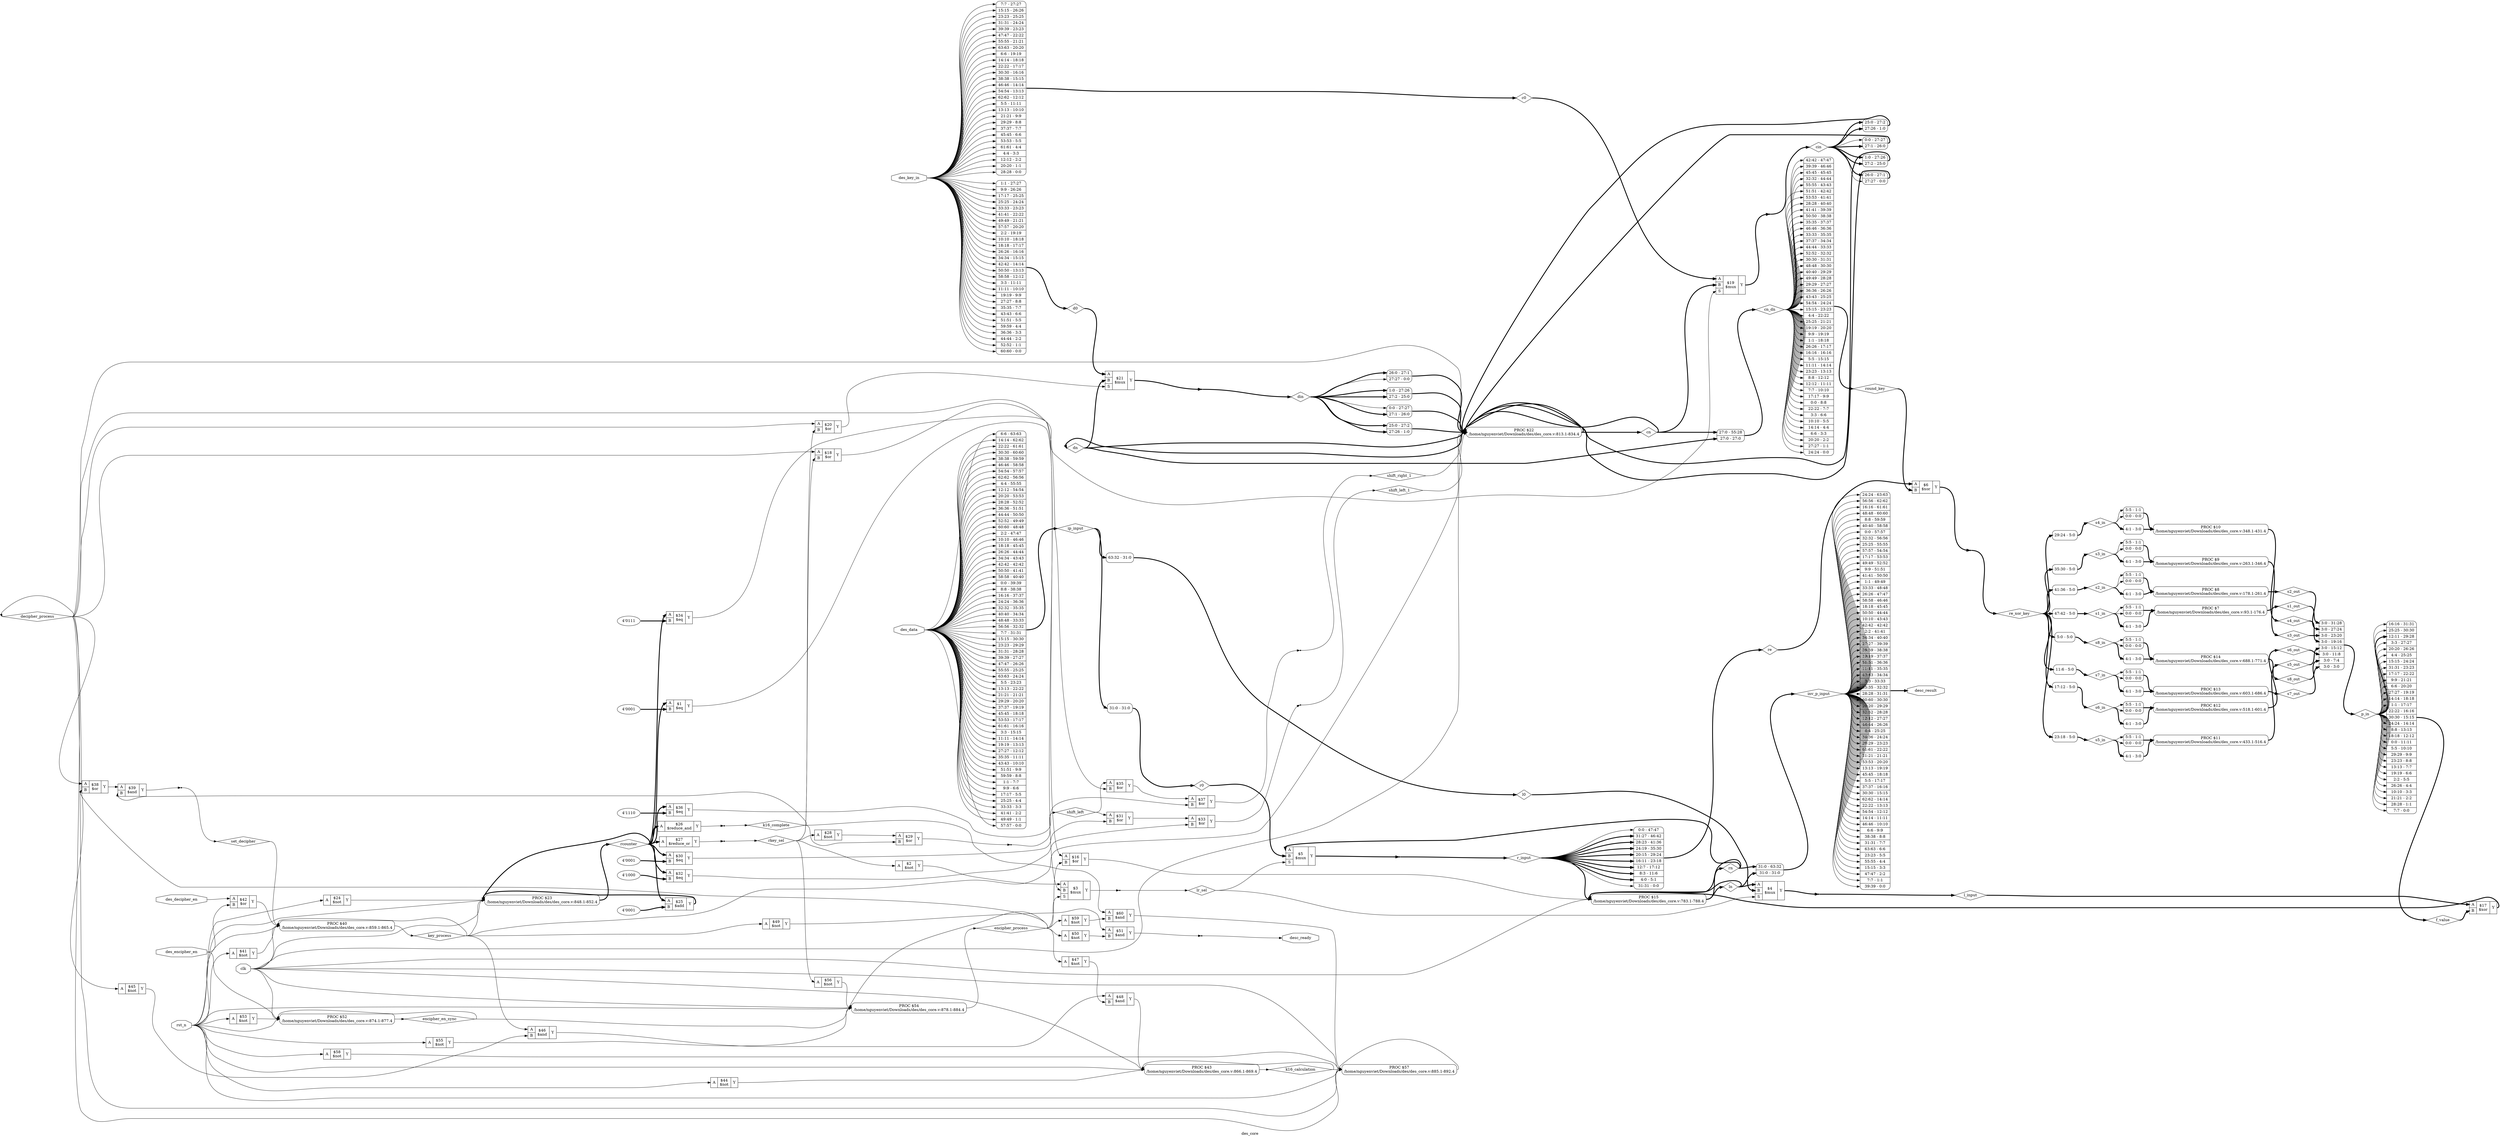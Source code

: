 digraph "des_core" {
label="des_core";
rankdir="LR";
remincross=true;
n103 [ shape=diamond, label="lr_sel", color="black", fontcolor="black" ];
n104 [ shape=diamond, label="encipher_en_sync", color="black", fontcolor="black" ];
n105 [ shape=diamond, label="encipher_process", color="black", fontcolor="black" ];
n106 [ shape=diamond, label="set_decipher", color="black", fontcolor="black" ];
n107 [ shape=diamond, label="shift_left", color="black", fontcolor="black" ];
n108 [ shape=diamond, label="shift_right_1", color="black", fontcolor="black" ];
n109 [ shape=diamond, label="decipher_process", color="black", fontcolor="black" ];
n110 [ shape=diamond, label="k16_calculation", color="black", fontcolor="black" ];
n111 [ shape=diamond, label="inv_p_input", color="black", fontcolor="black" ];
n112 [ shape=diamond, label="rn", color="black", fontcolor="black" ];
n113 [ shape=diamond, label="ln", color="black", fontcolor="black" ];
n114 [ shape=diamond, label="key_process", color="black", fontcolor="black" ];
n115 [ shape=diamond, label="shift_left_1", color="black", fontcolor="black" ];
n116 [ shape=diamond, label="k16_complete", color="black", fontcolor="black" ];
n117 [ shape=diamond, label="rcounter", color="black", fontcolor="black" ];
n118 [ shape=diamond, label="round_key", color="black", fontcolor="black" ];
n119 [ shape=diamond, label="cn_dn", color="black", fontcolor="black" ];
n120 [ shape=diamond, label="dn", color="black", fontcolor="black" ];
n121 [ shape=diamond, label="cn", color="black", fontcolor="black" ];
n122 [ shape=diamond, label="din", color="black", fontcolor="black" ];
n123 [ shape=diamond, label="cin", color="black", fontcolor="black" ];
n124 [ shape=diamond, label="d0", color="black", fontcolor="black" ];
n125 [ shape=diamond, label="c0", color="black", fontcolor="black" ];
n126 [ shape=diamond, label="rkey_sel", color="black", fontcolor="black" ];
n127 [ shape=diamond, label="f_value", color="black", fontcolor="black" ];
n128 [ shape=diamond, label="p_in", color="black", fontcolor="black" ];
n129 [ shape=diamond, label="s8_out", color="black", fontcolor="black" ];
n130 [ shape=diamond, label="s7_out", color="black", fontcolor="black" ];
n131 [ shape=diamond, label="s6_out", color="black", fontcolor="black" ];
n132 [ shape=diamond, label="s5_out", color="black", fontcolor="black" ];
n133 [ shape=diamond, label="s4_out", color="black", fontcolor="black" ];
n134 [ shape=diamond, label="s3_out", color="black", fontcolor="black" ];
n135 [ shape=diamond, label="s2_out", color="black", fontcolor="black" ];
n136 [ shape=diamond, label="s1_out", color="black", fontcolor="black" ];
n137 [ shape=diamond, label="s8_in", color="black", fontcolor="black" ];
n138 [ shape=diamond, label="s7_in", color="black", fontcolor="black" ];
n139 [ shape=diamond, label="s6_in", color="black", fontcolor="black" ];
n140 [ shape=diamond, label="s5_in", color="black", fontcolor="black" ];
n141 [ shape=diamond, label="s4_in", color="black", fontcolor="black" ];
n142 [ shape=diamond, label="s3_in", color="black", fontcolor="black" ];
n143 [ shape=diamond, label="s2_in", color="black", fontcolor="black" ];
n144 [ shape=diamond, label="s1_in", color="black", fontcolor="black" ];
n145 [ shape=diamond, label="re_xor_key", color="black", fontcolor="black" ];
n146 [ shape=diamond, label="re", color="black", fontcolor="black" ];
n147 [ shape=diamond, label="r_input", color="black", fontcolor="black" ];
n148 [ shape=diamond, label="l_input", color="black", fontcolor="black" ];
n149 [ shape=diamond, label="r0", color="black", fontcolor="black" ];
n150 [ shape=diamond, label="l0", color="black", fontcolor="black" ];
n151 [ shape=diamond, label="ip_input", color="black", fontcolor="black" ];
n152 [ shape=octagon, label="desc_ready", color="black", fontcolor="black" ];
n153 [ shape=octagon, label="desc_result", color="black", fontcolor="black" ];
n154 [ shape=octagon, label="des_key_in", color="black", fontcolor="black" ];
n155 [ shape=octagon, label="des_data", color="black", fontcolor="black" ];
n156 [ shape=octagon, label="des_decipher_en", color="black", fontcolor="black" ];
n157 [ shape=octagon, label="des_encipher_en", color="black", fontcolor="black" ];
n158 [ shape=octagon, label="rst_n", color="black", fontcolor="black" ];
n159 [ shape=octagon, label="clk", color="black", fontcolor="black" ];
c163 [ shape=record, label="{{<p160> A|<p161> B}|$60\n$and|{<p162> Y}}",  ];
c164 [ shape=record, label="{{<p160> A}|$59\n$not|{<p162> Y}}",  ];
c165 [ shape=record, label="{{<p160> A}|$58\n$not|{<p162> Y}}",  ];
c166 [ shape=record, label="{{<p160> A}|$56\n$not|{<p162> Y}}",  ];
c167 [ shape=record, label="{{<p160> A}|$55\n$not|{<p162> Y}}",  ];
c168 [ shape=record, label="{{<p160> A}|$53\n$not|{<p162> Y}}",  ];
c169 [ shape=record, label="{{<p160> A|<p161> B}|$51\n$and|{<p162> Y}}",  ];
c170 [ shape=record, label="{{<p160> A}|$50\n$not|{<p162> Y}}",  ];
c171 [ shape=record, label="{{<p160> A}|$49\n$not|{<p162> Y}}",  ];
c172 [ shape=record, label="{{<p160> A|<p161> B}|$48\n$and|{<p162> Y}}",  ];
c173 [ shape=record, label="{{<p160> A}|$47\n$not|{<p162> Y}}",  ];
c174 [ shape=record, label="{{<p160> A|<p161> B}|$46\n$and|{<p162> Y}}",  ];
c175 [ shape=record, label="{{<p160> A}|$45\n$not|{<p162> Y}}",  ];
c176 [ shape=record, label="{{<p160> A}|$44\n$not|{<p162> Y}}",  ];
c177 [ shape=record, label="{{<p160> A|<p161> B}|$42\n$or|{<p162> Y}}",  ];
c178 [ shape=record, label="{{<p160> A}|$41\n$not|{<p162> Y}}",  ];
c179 [ shape=record, label="{{<p160> A|<p161> B}|$39\n$and|{<p162> Y}}",  ];
c180 [ shape=record, label="{{<p160> A|<p161> B}|$38\n$or|{<p162> Y}}",  ];
c181 [ shape=record, label="{{<p160> A|<p161> B}|$37\n$or|{<p162> Y}}",  ];
v0 [ label="4'1110" ];
c182 [ shape=record, label="{{<p160> A|<p161> B}|$36\n$eq|{<p162> Y}}",  ];
c183 [ shape=record, label="{{<p160> A|<p161> B}|$35\n$or|{<p162> Y}}",  ];
v1 [ label="4'0111" ];
c184 [ shape=record, label="{{<p160> A|<p161> B}|$34\n$eq|{<p162> Y}}",  ];
c185 [ shape=record, label="{{<p160> A|<p161> B}|$33\n$or|{<p162> Y}}",  ];
v2 [ label="4'1000" ];
c186 [ shape=record, label="{{<p160> A|<p161> B}|$32\n$eq|{<p162> Y}}",  ];
c187 [ shape=record, label="{{<p160> A|<p161> B}|$31\n$or|{<p162> Y}}",  ];
v3 [ label="4'0001" ];
c188 [ shape=record, label="{{<p160> A|<p161> B}|$30\n$eq|{<p162> Y}}",  ];
c189 [ shape=record, label="{{<p160> A|<p161> B}|$29\n$or|{<p162> Y}}",  ];
c190 [ shape=record, label="{{<p160> A}|$28\n$not|{<p162> Y}}",  ];
c191 [ shape=record, label="{{<p160> A}|$27\n$reduce_or|{<p162> Y}}",  ];
c192 [ shape=record, label="{{<p160> A}|$26\n$reduce_and|{<p162> Y}}",  ];
v4 [ label="4'0001" ];
c193 [ shape=record, label="{{<p160> A|<p161> B}|$25\n$add|{<p162> Y}}",  ];
c194 [ shape=record, label="{{<p160> A}|$24\n$not|{<p162> Y}}",  ];
c196 [ shape=record, label="{{<p160> A|<p161> B|<p195> S}|$21\n$mux|{<p162> Y}}",  ];
c197 [ shape=record, label="{{<p160> A|<p161> B}|$20\n$or|{<p162> Y}}",  ];
c198 [ shape=record, label="{{<p160> A|<p161> B|<p195> S}|$19\n$mux|{<p162> Y}}",  ];
c199 [ shape=record, label="{{<p160> A|<p161> B}|$18\n$or|{<p162> Y}}",  ];
c200 [ shape=record, label="{{<p160> A|<p161> B}|$17\n$xor|{<p162> Y}}",  ];
c201 [ shape=record, label="{{<p160> A|<p161> B}|$16\n$or|{<p162> Y}}",  ];
c202 [ shape=record, label="{{<p160> A|<p161> B}|$6\n$xor|{<p162> Y}}",  ];
c203 [ shape=record, label="{{<p160> A|<p161> B|<p195> S}|$5\n$mux|{<p162> Y}}",  ];
c204 [ shape=record, label="{{<p160> A|<p161> B|<p195> S}|$4\n$mux|{<p162> Y}}",  ];
c205 [ shape=record, label="{{<p160> A|<p161> B|<p195> S}|$3\n$mux|{<p162> Y}}",  ];
c206 [ shape=record, label="{{<p160> A}|$2\n$not|{<p162> Y}}",  ];
v5 [ label="4'0001" ];
c207 [ shape=record, label="{{<p160> A|<p161> B}|$1\n$eq|{<p162> Y}}",  ];
p6 [shape=box, style=rounded, label="PROC $57\n/home/nguyenviet/Downloads/des/des_core.v:885.1-892.4", ];
p7 [shape=box, style=rounded, label="PROC $54\n/home/nguyenviet/Downloads/des/des_core.v:878.1-884.4", ];
p8 [shape=box, style=rounded, label="PROC $52\n/home/nguyenviet/Downloads/des/des_core.v:874.1-877.4", ];
p9 [shape=box, style=rounded, label="PROC $43\n/home/nguyenviet/Downloads/des/des_core.v:866.1-869.4", ];
p10 [shape=box, style=rounded, label="PROC $40\n/home/nguyenviet/Downloads/des/des_core.v:859.1-865.4", ];
p11 [shape=box, style=rounded, label="PROC $23\n/home/nguyenviet/Downloads/des/des_core.v:848.1-852.4", ];
x13 [ shape=record, style=rounded, label="<s1> 1:0 - 27:26 |<s0> 27:2 - 25:0 ", color="black", fontcolor="black" ];
x14 [ shape=record, style=rounded, label="<s1> 0:0 - 27:27 |<s0> 27:1 - 26:0 ", color="black", fontcolor="black" ];
x15 [ shape=record, style=rounded, label="<s1> 25:0 - 27:2 |<s0> 27:26 - 1:0 ", color="black", fontcolor="black" ];
x16 [ shape=record, style=rounded, label="<s1> 26:0 - 27:1 |<s0> 27:27 - 0:0 ", color="black", fontcolor="black" ];
x17 [ shape=record, style=rounded, label="<s1> 1:0 - 27:26 |<s0> 27:2 - 25:0 ", color="black", fontcolor="black" ];
x18 [ shape=record, style=rounded, label="<s1> 0:0 - 27:27 |<s0> 27:1 - 26:0 ", color="black", fontcolor="black" ];
x19 [ shape=record, style=rounded, label="<s1> 26:0 - 27:1 |<s0> 27:27 - 0:0 ", color="black", fontcolor="black" ];
x20 [ shape=record, style=rounded, label="<s1> 25:0 - 27:2 |<s0> 27:26 - 1:0 ", color="black", fontcolor="black" ];
p12 [shape=box, style=rounded, label="PROC $22\n/home/nguyenviet/Downloads/des/des_core.v:813.1-834.4", ];
p21 [shape=box, style=rounded, label="PROC $15\n/home/nguyenviet/Downloads/des/des_core.v:783.1-788.4", ];
x23 [ shape=record, style=rounded, label="<s1> 5:5 - 1:1 |<s0> 0:0 - 0:0 ", color="black", fontcolor="black" ];
x24 [ shape=record, style=rounded, label="<s0> 4:1 - 3:0 ", color="black", fontcolor="black" ];
p22 [shape=box, style=rounded, label="PROC $14\n/home/nguyenviet/Downloads/des/des_core.v:688.1-771.4", ];
x26 [ shape=record, style=rounded, label="<s1> 5:5 - 1:1 |<s0> 0:0 - 0:0 ", color="black", fontcolor="black" ];
x27 [ shape=record, style=rounded, label="<s0> 4:1 - 3:0 ", color="black", fontcolor="black" ];
p25 [shape=box, style=rounded, label="PROC $13\n/home/nguyenviet/Downloads/des/des_core.v:603.1-686.4", ];
x29 [ shape=record, style=rounded, label="<s1> 5:5 - 1:1 |<s0> 0:0 - 0:0 ", color="black", fontcolor="black" ];
x30 [ shape=record, style=rounded, label="<s0> 4:1 - 3:0 ", color="black", fontcolor="black" ];
p28 [shape=box, style=rounded, label="PROC $12\n/home/nguyenviet/Downloads/des/des_core.v:518.1-601.4", ];
x32 [ shape=record, style=rounded, label="<s1> 5:5 - 1:1 |<s0> 0:0 - 0:0 ", color="black", fontcolor="black" ];
x33 [ shape=record, style=rounded, label="<s0> 4:1 - 3:0 ", color="black", fontcolor="black" ];
p31 [shape=box, style=rounded, label="PROC $11\n/home/nguyenviet/Downloads/des/des_core.v:433.1-516.4", ];
x35 [ shape=record, style=rounded, label="<s1> 5:5 - 1:1 |<s0> 0:0 - 0:0 ", color="black", fontcolor="black" ];
x36 [ shape=record, style=rounded, label="<s0> 4:1 - 3:0 ", color="black", fontcolor="black" ];
p34 [shape=box, style=rounded, label="PROC $10\n/home/nguyenviet/Downloads/des/des_core.v:348.1-431.4", ];
x38 [ shape=record, style=rounded, label="<s1> 5:5 - 1:1 |<s0> 0:0 - 0:0 ", color="black", fontcolor="black" ];
x39 [ shape=record, style=rounded, label="<s0> 4:1 - 3:0 ", color="black", fontcolor="black" ];
p37 [shape=box, style=rounded, label="PROC $9\n/home/nguyenviet/Downloads/des/des_core.v:263.1-346.4", ];
x41 [ shape=record, style=rounded, label="<s1> 5:5 - 1:1 |<s0> 0:0 - 0:0 ", color="black", fontcolor="black" ];
x42 [ shape=record, style=rounded, label="<s0> 4:1 - 3:0 ", color="black", fontcolor="black" ];
p40 [shape=box, style=rounded, label="PROC $8\n/home/nguyenviet/Downloads/des/des_core.v:178.1-261.4", ];
x44 [ shape=record, style=rounded, label="<s1> 5:5 - 1:1 |<s0> 0:0 - 0:0 ", color="black", fontcolor="black" ];
x45 [ shape=record, style=rounded, label="<s0> 4:1 - 3:0 ", color="black", fontcolor="black" ];
p43 [shape=box, style=rounded, label="PROC $7\n/home/nguyenviet/Downloads/des/des_core.v:93.1-176.4", ];
x46 [ shape=record, style=rounded, label="<s63> 6:6 - 63:63 |<s62> 14:14 - 62:62 |<s61> 22:22 - 61:61 |<s60> 30:30 - 60:60 |<s59> 38:38 - 59:59 |<s58> 46:46 - 58:58 |<s57> 54:54 - 57:57 |<s56> 62:62 - 56:56 |<s55> 4:4 - 55:55 |<s54> 12:12 - 54:54 |<s53> 20:20 - 53:53 |<s52> 28:28 - 52:52 |<s51> 36:36 - 51:51 |<s50> 44:44 - 50:50 |<s49> 52:52 - 49:49 |<s48> 60:60 - 48:48 |<s47> 2:2 - 47:47 |<s46> 10:10 - 46:46 |<s45> 18:18 - 45:45 |<s44> 26:26 - 44:44 |<s43> 34:34 - 43:43 |<s42> 42:42 - 42:42 |<s41> 50:50 - 41:41 |<s40> 58:58 - 40:40 |<s39> 0:0 - 39:39 |<s38> 8:8 - 38:38 |<s37> 16:16 - 37:37 |<s36> 24:24 - 36:36 |<s35> 32:32 - 35:35 |<s34> 40:40 - 34:34 |<s33> 48:48 - 33:33 |<s32> 56:56 - 32:32 |<s31> 7:7 - 31:31 |<s30> 15:15 - 30:30 |<s29> 23:23 - 29:29 |<s28> 31:31 - 28:28 |<s27> 39:39 - 27:27 |<s26> 47:47 - 26:26 |<s25> 55:55 - 25:25 |<s24> 63:63 - 24:24 |<s23> 5:5 - 23:23 |<s22> 13:13 - 22:22 |<s21> 21:21 - 21:21 |<s20> 29:29 - 20:20 |<s19> 37:37 - 19:19 |<s18> 45:45 - 18:18 |<s17> 53:53 - 17:17 |<s16> 61:61 - 16:16 |<s15> 3:3 - 15:15 |<s14> 11:11 - 14:14 |<s13> 19:19 - 13:13 |<s12> 27:27 - 12:12 |<s11> 35:35 - 11:11 |<s10> 43:43 - 10:10 |<s9> 51:51 - 9:9 |<s8> 59:59 - 8:8 |<s7> 1:1 - 7:7 |<s6> 9:9 - 6:6 |<s5> 17:17 - 5:5 |<s4> 25:25 - 4:4 |<s3> 33:33 - 3:3 |<s2> 41:41 - 2:2 |<s1> 49:49 - 1:1 |<s0> 57:57 - 0:0 ", color="black", fontcolor="black" ];
x47 [ shape=record, style=rounded, label="<s0> 63:32 - 31:0 ", color="black", fontcolor="black" ];
x48 [ shape=record, style=rounded, label="<s0> 31:0 - 31:0 ", color="black", fontcolor="black" ];
x49 [shape=point, ];
x50 [shape=point, ];
x51 [shape=point, ];
x52 [ shape=record, style=rounded, label="<s9> 0:0 - 47:47 |<s8> 31:27 - 46:42 |<s7> 28:23 - 41:36 |<s6> 24:19 - 35:30 |<s5> 20:15 - 29:24 |<s4> 16:11 - 23:18 |<s3> 12:7 - 17:12 |<s2> 8:3 - 11:6 |<s1> 4:0 - 5:1 |<s0> 31:31 - 0:0 ", color="black", fontcolor="black" ];
x53 [shape=point, ];
x54 [ shape=record, style=rounded, label="<s0> 47:42 - 5:0 ", color="black", fontcolor="black" ];
x55 [ shape=record, style=rounded, label="<s0> 41:36 - 5:0 ", color="black", fontcolor="black" ];
x56 [ shape=record, style=rounded, label="<s0> 35:30 - 5:0 ", color="black", fontcolor="black" ];
x57 [ shape=record, style=rounded, label="<s0> 29:24 - 5:0 ", color="black", fontcolor="black" ];
x58 [ shape=record, style=rounded, label="<s0> 23:18 - 5:0 ", color="black", fontcolor="black" ];
x59 [ shape=record, style=rounded, label="<s0> 17:12 - 5:0 ", color="black", fontcolor="black" ];
x60 [ shape=record, style=rounded, label="<s0> 11:6 - 5:0 ", color="black", fontcolor="black" ];
x61 [ shape=record, style=rounded, label="<s0> 5:0 - 5:0 ", color="black", fontcolor="black" ];
x62 [ shape=record, style=rounded, label="<s7> 3:0 - 31:28 |<s6> 3:0 - 27:24 |<s5> 3:0 - 23:20 |<s4> 3:0 - 19:16 |<s3> 3:0 - 15:12 |<s2> 3:0 - 11:8 |<s1> 3:0 - 7:4 |<s0> 3:0 - 3:0 ", color="black", fontcolor="black" ];
x63 [ shape=record, style=rounded, label="<s30> 16:16 - 31:31 |<s29> 25:25 - 30:30 |<s28> 12:11 - 29:28 |<s27> 3:3 - 27:27 |<s26> 20:20 - 26:26 |<s25> 4:4 - 25:25 |<s24> 15:15 - 24:24 |<s23> 31:31 - 23:23 |<s22> 17:17 - 22:22 |<s21> 9:9 - 21:21 |<s20> 6:6 - 20:20 |<s19> 27:27 - 19:19 |<s18> 14:14 - 18:18 |<s17> 1:1 - 17:17 |<s16> 22:22 - 16:16 |<s15> 30:30 - 15:15 |<s14> 24:24 - 14:14 |<s13> 8:8 - 13:13 |<s12> 18:18 - 12:12 |<s11> 0:0 - 11:11 |<s10> 5:5 - 10:10 |<s9> 29:29 - 9:9 |<s8> 23:23 - 8:8 |<s7> 13:13 - 7:7 |<s6> 19:19 - 6:6 |<s5> 2:2 - 5:5 |<s4> 26:26 - 4:4 |<s3> 10:10 - 3:3 |<s2> 21:21 - 2:2 |<s1> 28:28 - 1:1 |<s0> 7:7 - 0:0 ", color="black", fontcolor="black" ];
x64 [ shape=record, style=rounded, label="<s1> 31:0 - 63:32 |<s0> 31:0 - 31:0 ", color="black", fontcolor="black" ];
x65 [ shape=record, style=rounded, label="<s63> 24:24 - 63:63 |<s62> 56:56 - 62:62 |<s61> 16:16 - 61:61 |<s60> 48:48 - 60:60 |<s59> 8:8 - 59:59 |<s58> 40:40 - 58:58 |<s57> 0:0 - 57:57 |<s56> 32:32 - 56:56 |<s55> 25:25 - 55:55 |<s54> 57:57 - 54:54 |<s53> 17:17 - 53:53 |<s52> 49:49 - 52:52 |<s51> 9:9 - 51:51 |<s50> 41:41 - 50:50 |<s49> 1:1 - 49:49 |<s48> 33:33 - 48:48 |<s47> 26:26 - 47:47 |<s46> 58:58 - 46:46 |<s45> 18:18 - 45:45 |<s44> 50:50 - 44:44 |<s43> 10:10 - 43:43 |<s42> 42:42 - 42:42 |<s41> 2:2 - 41:41 |<s40> 34:34 - 40:40 |<s39> 27:27 - 39:39 |<s38> 59:59 - 38:38 |<s37> 19:19 - 37:37 |<s36> 51:51 - 36:36 |<s35> 11:11 - 35:35 |<s34> 43:43 - 34:34 |<s33> 3:3 - 33:33 |<s32> 35:35 - 32:32 |<s31> 28:28 - 31:31 |<s30> 60:60 - 30:30 |<s29> 20:20 - 29:29 |<s28> 52:52 - 28:28 |<s27> 12:12 - 27:27 |<s26> 44:44 - 26:26 |<s25> 4:4 - 25:25 |<s24> 36:36 - 24:24 |<s23> 29:29 - 23:23 |<s22> 61:61 - 22:22 |<s21> 21:21 - 21:21 |<s20> 53:53 - 20:20 |<s19> 13:13 - 19:19 |<s18> 45:45 - 18:18 |<s17> 5:5 - 17:17 |<s16> 37:37 - 16:16 |<s15> 30:30 - 15:15 |<s14> 62:62 - 14:14 |<s13> 22:22 - 13:13 |<s12> 54:54 - 12:12 |<s11> 14:14 - 11:11 |<s10> 46:46 - 10:10 |<s9> 6:6 - 9:9 |<s8> 38:38 - 8:8 |<s7> 31:31 - 7:7 |<s6> 63:63 - 6:6 |<s5> 23:23 - 5:5 |<s4> 55:55 - 4:4 |<s3> 15:15 - 3:3 |<s2> 47:47 - 2:2 |<s1> 7:7 - 1:1 |<s0> 39:39 - 0:0 ", color="black", fontcolor="black" ];
x66 [ shape=record, style=rounded, label="<s27> 7:7 - 27:27 |<s26> 15:15 - 26:26 |<s25> 23:23 - 25:25 |<s24> 31:31 - 24:24 |<s23> 39:39 - 23:23 |<s22> 47:47 - 22:22 |<s21> 55:55 - 21:21 |<s20> 63:63 - 20:20 |<s19> 6:6 - 19:19 |<s18> 14:14 - 18:18 |<s17> 22:22 - 17:17 |<s16> 30:30 - 16:16 |<s15> 38:38 - 15:15 |<s14> 46:46 - 14:14 |<s13> 54:54 - 13:13 |<s12> 62:62 - 12:12 |<s11> 5:5 - 11:11 |<s10> 13:13 - 10:10 |<s9> 21:21 - 9:9 |<s8> 29:29 - 8:8 |<s7> 37:37 - 7:7 |<s6> 45:45 - 6:6 |<s5> 53:53 - 5:5 |<s4> 61:61 - 4:4 |<s3> 4:4 - 3:3 |<s2> 12:12 - 2:2 |<s1> 20:20 - 1:1 |<s0> 28:28 - 0:0 ", color="black", fontcolor="black" ];
x67 [ shape=record, style=rounded, label="<s27> 1:1 - 27:27 |<s26> 9:9 - 26:26 |<s25> 17:17 - 25:25 |<s24> 25:25 - 24:24 |<s23> 33:33 - 23:23 |<s22> 41:41 - 22:22 |<s21> 49:49 - 21:21 |<s20> 57:57 - 20:20 |<s19> 2:2 - 19:19 |<s18> 10:10 - 18:18 |<s17> 18:18 - 17:17 |<s16> 26:26 - 16:16 |<s15> 34:34 - 15:15 |<s14> 42:42 - 14:14 |<s13> 50:50 - 13:13 |<s12> 58:58 - 12:12 |<s11> 3:3 - 11:11 |<s10> 11:11 - 10:10 |<s9> 19:19 - 9:9 |<s8> 27:27 - 8:8 |<s7> 35:35 - 7:7 |<s6> 43:43 - 6:6 |<s5> 51:51 - 5:5 |<s4> 59:59 - 4:4 |<s3> 36:36 - 3:3 |<s2> 44:44 - 2:2 |<s1> 52:52 - 1:1 |<s0> 60:60 - 0:0 ", color="black", fontcolor="black" ];
x68 [shape=point, ];
x69 [shape=point, ];
x70 [ shape=record, style=rounded, label="<s1> 27:0 - 55:28 |<s0> 27:0 - 27:0 ", color="black", fontcolor="black" ];
x71 [ shape=record, style=rounded, label="<s47> 42:42 - 47:47 |<s46> 39:39 - 46:46 |<s45> 45:45 - 45:45 |<s44> 32:32 - 44:44 |<s43> 55:55 - 43:43 |<s42> 51:51 - 42:42 |<s41> 53:53 - 41:41 |<s40> 28:28 - 40:40 |<s39> 41:41 - 39:39 |<s38> 50:50 - 38:38 |<s37> 35:35 - 37:37 |<s36> 46:46 - 36:36 |<s35> 33:33 - 35:35 |<s34> 37:37 - 34:34 |<s33> 44:44 - 33:33 |<s32> 52:52 - 32:32 |<s31> 30:30 - 31:31 |<s30> 48:48 - 30:30 |<s29> 40:40 - 29:29 |<s28> 49:49 - 28:28 |<s27> 29:29 - 27:27 |<s26> 36:36 - 26:26 |<s25> 43:43 - 25:25 |<s24> 54:54 - 24:24 |<s23> 15:15 - 23:23 |<s22> 4:4 - 22:22 |<s21> 25:25 - 21:21 |<s20> 19:19 - 20:20 |<s19> 9:9 - 19:19 |<s18> 1:1 - 18:18 |<s17> 26:26 - 17:17 |<s16> 16:16 - 16:16 |<s15> 5:5 - 15:15 |<s14> 11:11 - 14:14 |<s13> 23:23 - 13:13 |<s12> 8:8 - 12:12 |<s11> 12:12 - 11:11 |<s10> 7:7 - 10:10 |<s9> 17:17 - 9:9 |<s8> 0:0 - 8:8 |<s7> 22:22 - 7:7 |<s6> 3:3 - 6:6 |<s5> 10:10 - 5:5 |<s4> 14:14 - 4:4 |<s3> 6:6 - 3:3 |<s2> 20:20 - 2:2 |<s1> 27:27 - 1:1 |<s0> 24:24 - 0:0 ", color="black", fontcolor="black" ];
x72 [shape=point, ];
x73 [shape=point, ];
x74 [shape=point, ];
x75 [shape=point, ];
x76 [shape=point, ];
x77 [shape=point, ];
x78 [shape=point, ];
c163:p162:e -> p6:w [color="black", fontcolor="black", label=""];
c169:p162:e -> x78:w [color="black", fontcolor="black", label=""];
c205:p162:e -> x49:w [color="black", fontcolor="black", label=""];
c206:p162:e -> c205:p160:w [color="black", fontcolor="black", label=""];
c207:p162:e -> c205:p161:w [color="black", fontcolor="black", label=""];
x49:e -> n103:w [color="black", fontcolor="black", label=""];
n103:e -> c203:p195:w [color="black", fontcolor="black", label=""];
n103:e -> c204:p195:w [color="black", fontcolor="black", label=""];
p8:e -> n104:w [color="black", fontcolor="black", label=""];
n104:e -> p7:w [color="black", fontcolor="black", label=""];
n104:e -> p8:w [color="black", fontcolor="black", label=""];
p7:e -> n105:w [color="black", fontcolor="black", label=""];
n105:e -> c164:p160:w [color="black", fontcolor="black", label=""];
n105:e -> c170:p160:w [color="black", fontcolor="black", label=""];
n105:e -> c173:p160:w [color="black", fontcolor="black", label=""];
n105:e -> c180:p161:w [color="black", fontcolor="black", label=""];
n105:e -> c201:p161:w [color="black", fontcolor="black", label=""];
n105:e -> c205:p195:w [color="black", fontcolor="black", label=""];
n105:e -> p7:w [color="black", fontcolor="black", label=""];
x77:e -> n106:w [color="black", fontcolor="black", label=""];
n106:e -> p10:w [color="black", fontcolor="black", label=""];
x74:e -> n107:w [color="black", fontcolor="black", label=""];
n107:e -> c183:p160:w [color="black", fontcolor="black", label=""];
n107:e -> c187:p160:w [color="black", fontcolor="black", label=""];
x76:e -> n108:w [color="black", fontcolor="black", label=""];
n108:e -> p12:w [color="black", fontcolor="black", label=""];
p6:e -> n109:w [color="black", fontcolor="black", label=""];
n109:e -> c175:p160:w [color="black", fontcolor="black", label=""];
n109:e -> c180:p160:w [color="black", fontcolor="black", label=""];
n109:e -> c197:p160:w [color="black", fontcolor="black", label=""];
n109:e -> c199:p160:w [color="black", fontcolor="black", label=""];
n109:e -> c201:p160:w [color="black", fontcolor="black", label=""];
n109:e -> p12:w [color="black", fontcolor="black", label=""];
n109:e -> p6:w [color="black", fontcolor="black", label=""];
c170:p162:e -> c169:p161:w [color="black", fontcolor="black", label=""];
p9:e -> n110:w [color="black", fontcolor="black", label=""];
n110:e -> p6:w [color="black", fontcolor="black", label=""];
n110:e -> p9:w [color="black", fontcolor="black", label=""];
x64:e -> n111:w [color="black", fontcolor="black", style="setlinewidth(3)", label=""];
n111:e -> x65:s0:w [color="black", fontcolor="black", label=""];
n111:e -> x65:s1:w [color="black", fontcolor="black", label=""];
n111:e -> x65:s10:w [color="black", fontcolor="black", label=""];
n111:e -> x65:s11:w [color="black", fontcolor="black", label=""];
n111:e -> x65:s12:w [color="black", fontcolor="black", label=""];
n111:e -> x65:s13:w [color="black", fontcolor="black", label=""];
n111:e -> x65:s14:w [color="black", fontcolor="black", label=""];
n111:e -> x65:s15:w [color="black", fontcolor="black", label=""];
n111:e -> x65:s16:w [color="black", fontcolor="black", label=""];
n111:e -> x65:s17:w [color="black", fontcolor="black", label=""];
n111:e -> x65:s18:w [color="black", fontcolor="black", label=""];
n111:e -> x65:s19:w [color="black", fontcolor="black", label=""];
n111:e -> x65:s2:w [color="black", fontcolor="black", label=""];
n111:e -> x65:s20:w [color="black", fontcolor="black", label=""];
n111:e -> x65:s21:w [color="black", fontcolor="black", label=""];
n111:e -> x65:s22:w [color="black", fontcolor="black", label=""];
n111:e -> x65:s23:w [color="black", fontcolor="black", label=""];
n111:e -> x65:s24:w [color="black", fontcolor="black", label=""];
n111:e -> x65:s25:w [color="black", fontcolor="black", label=""];
n111:e -> x65:s26:w [color="black", fontcolor="black", label=""];
n111:e -> x65:s27:w [color="black", fontcolor="black", label=""];
n111:e -> x65:s28:w [color="black", fontcolor="black", label=""];
n111:e -> x65:s29:w [color="black", fontcolor="black", label=""];
n111:e -> x65:s3:w [color="black", fontcolor="black", label=""];
n111:e -> x65:s30:w [color="black", fontcolor="black", label=""];
n111:e -> x65:s31:w [color="black", fontcolor="black", label=""];
n111:e -> x65:s32:w [color="black", fontcolor="black", label=""];
n111:e -> x65:s33:w [color="black", fontcolor="black", label=""];
n111:e -> x65:s34:w [color="black", fontcolor="black", label=""];
n111:e -> x65:s35:w [color="black", fontcolor="black", label=""];
n111:e -> x65:s36:w [color="black", fontcolor="black", label=""];
n111:e -> x65:s37:w [color="black", fontcolor="black", label=""];
n111:e -> x65:s38:w [color="black", fontcolor="black", label=""];
n111:e -> x65:s39:w [color="black", fontcolor="black", label=""];
n111:e -> x65:s4:w [color="black", fontcolor="black", label=""];
n111:e -> x65:s40:w [color="black", fontcolor="black", label=""];
n111:e -> x65:s41:w [color="black", fontcolor="black", label=""];
n111:e -> x65:s42:w [color="black", fontcolor="black", label=""];
n111:e -> x65:s43:w [color="black", fontcolor="black", label=""];
n111:e -> x65:s44:w [color="black", fontcolor="black", label=""];
n111:e -> x65:s45:w [color="black", fontcolor="black", label=""];
n111:e -> x65:s46:w [color="black", fontcolor="black", label=""];
n111:e -> x65:s47:w [color="black", fontcolor="black", label=""];
n111:e -> x65:s48:w [color="black", fontcolor="black", label=""];
n111:e -> x65:s49:w [color="black", fontcolor="black", label=""];
n111:e -> x65:s5:w [color="black", fontcolor="black", label=""];
n111:e -> x65:s50:w [color="black", fontcolor="black", label=""];
n111:e -> x65:s51:w [color="black", fontcolor="black", label=""];
n111:e -> x65:s52:w [color="black", fontcolor="black", label=""];
n111:e -> x65:s53:w [color="black", fontcolor="black", label=""];
n111:e -> x65:s54:w [color="black", fontcolor="black", label=""];
n111:e -> x65:s55:w [color="black", fontcolor="black", label=""];
n111:e -> x65:s56:w [color="black", fontcolor="black", label=""];
n111:e -> x65:s57:w [color="black", fontcolor="black", label=""];
n111:e -> x65:s58:w [color="black", fontcolor="black", label=""];
n111:e -> x65:s59:w [color="black", fontcolor="black", label=""];
n111:e -> x65:s6:w [color="black", fontcolor="black", label=""];
n111:e -> x65:s60:w [color="black", fontcolor="black", label=""];
n111:e -> x65:s61:w [color="black", fontcolor="black", label=""];
n111:e -> x65:s62:w [color="black", fontcolor="black", label=""];
n111:e -> x65:s63:w [color="black", fontcolor="black", label=""];
n111:e -> x65:s7:w [color="black", fontcolor="black", label=""];
n111:e -> x65:s8:w [color="black", fontcolor="black", label=""];
n111:e -> x65:s9:w [color="black", fontcolor="black", label=""];
p21:e -> n112:w [color="black", fontcolor="black", style="setlinewidth(3)", label=""];
n112:e -> c203:p160:w [color="black", fontcolor="black", style="setlinewidth(3)", label=""];
n112:e -> p21:w [color="black", fontcolor="black", style="setlinewidth(3)", label=""];
n112:e -> x64:s1:w [color="black", fontcolor="black", style="setlinewidth(3)", label=""];
p21:e -> n113:w [color="black", fontcolor="black", style="setlinewidth(3)", label=""];
n113:e -> c204:p160:w [color="black", fontcolor="black", style="setlinewidth(3)", label=""];
n113:e -> p21:w [color="black", fontcolor="black", style="setlinewidth(3)", label=""];
n113:e -> x64:s0:w [color="black", fontcolor="black", style="setlinewidth(3)", label=""];
p10:e -> n114:w [color="black", fontcolor="black", label=""];
n114:e -> c171:p160:w [color="black", fontcolor="black", label=""];
n114:e -> c174:p160:w [color="black", fontcolor="black", label=""];
n114:e -> p10:w [color="black", fontcolor="black", label=""];
n114:e -> p11:w [color="black", fontcolor="black", label=""];
n114:e -> p12:w [color="black", fontcolor="black", label=""];
x75:e -> n115:w [color="black", fontcolor="black", label=""];
n115:e -> p12:w [color="black", fontcolor="black", label=""];
x72:e -> n116:w [color="black", fontcolor="black", label=""];
n116:e -> c163:p160:w [color="black", fontcolor="black", label=""];
n116:e -> c179:p161:w [color="black", fontcolor="black", label=""];
n116:e -> c189:p161:w [color="black", fontcolor="black", label=""];
p11:e -> n117:w [color="black", fontcolor="black", style="setlinewidth(3)", label=""];
n117:e -> c182:p160:w [color="black", fontcolor="black", style="setlinewidth(3)", label=""];
n117:e -> c184:p160:w [color="black", fontcolor="black", style="setlinewidth(3)", label=""];
n117:e -> c186:p160:w [color="black", fontcolor="black", style="setlinewidth(3)", label=""];
n117:e -> c188:p160:w [color="black", fontcolor="black", style="setlinewidth(3)", label=""];
n117:e -> c191:p160:w [color="black", fontcolor="black", style="setlinewidth(3)", label=""];
n117:e -> c192:p160:w [color="black", fontcolor="black", style="setlinewidth(3)", label=""];
n117:e -> c193:p160:w [color="black", fontcolor="black", style="setlinewidth(3)", label=""];
n117:e -> c207:p160:w [color="black", fontcolor="black", style="setlinewidth(3)", label=""];
n117:e -> p11:w [color="black", fontcolor="black", style="setlinewidth(3)", label=""];
x71:e -> n118:w [color="black", fontcolor="black", style="setlinewidth(3)", label=""];
n118:e -> c202:p161:w [color="black", fontcolor="black", style="setlinewidth(3)", label=""];
x70:e -> n119:w [color="black", fontcolor="black", style="setlinewidth(3)", label=""];
n119:e -> x71:s0:w [color="black", fontcolor="black", label=""];
n119:e -> x71:s1:w [color="black", fontcolor="black", label=""];
n119:e -> x71:s10:w [color="black", fontcolor="black", label=""];
n119:e -> x71:s11:w [color="black", fontcolor="black", label=""];
n119:e -> x71:s12:w [color="black", fontcolor="black", label=""];
n119:e -> x71:s13:w [color="black", fontcolor="black", label=""];
n119:e -> x71:s14:w [color="black", fontcolor="black", label=""];
n119:e -> x71:s15:w [color="black", fontcolor="black", label=""];
n119:e -> x71:s16:w [color="black", fontcolor="black", label=""];
n119:e -> x71:s17:w [color="black", fontcolor="black", label=""];
n119:e -> x71:s18:w [color="black", fontcolor="black", label=""];
n119:e -> x71:s19:w [color="black", fontcolor="black", label=""];
n119:e -> x71:s2:w [color="black", fontcolor="black", label=""];
n119:e -> x71:s20:w [color="black", fontcolor="black", label=""];
n119:e -> x71:s21:w [color="black", fontcolor="black", label=""];
n119:e -> x71:s22:w [color="black", fontcolor="black", label=""];
n119:e -> x71:s23:w [color="black", fontcolor="black", label=""];
n119:e -> x71:s24:w [color="black", fontcolor="black", label=""];
n119:e -> x71:s25:w [color="black", fontcolor="black", label=""];
n119:e -> x71:s26:w [color="black", fontcolor="black", label=""];
n119:e -> x71:s27:w [color="black", fontcolor="black", label=""];
n119:e -> x71:s28:w [color="black", fontcolor="black", label=""];
n119:e -> x71:s29:w [color="black", fontcolor="black", label=""];
n119:e -> x71:s3:w [color="black", fontcolor="black", label=""];
n119:e -> x71:s30:w [color="black", fontcolor="black", label=""];
n119:e -> x71:s31:w [color="black", fontcolor="black", label=""];
n119:e -> x71:s32:w [color="black", fontcolor="black", label=""];
n119:e -> x71:s33:w [color="black", fontcolor="black", label=""];
n119:e -> x71:s34:w [color="black", fontcolor="black", label=""];
n119:e -> x71:s35:w [color="black", fontcolor="black", label=""];
n119:e -> x71:s36:w [color="black", fontcolor="black", label=""];
n119:e -> x71:s37:w [color="black", fontcolor="black", label=""];
n119:e -> x71:s38:w [color="black", fontcolor="black", label=""];
n119:e -> x71:s39:w [color="black", fontcolor="black", label=""];
n119:e -> x71:s4:w [color="black", fontcolor="black", label=""];
n119:e -> x71:s40:w [color="black", fontcolor="black", label=""];
n119:e -> x71:s41:w [color="black", fontcolor="black", label=""];
n119:e -> x71:s42:w [color="black", fontcolor="black", label=""];
n119:e -> x71:s43:w [color="black", fontcolor="black", label=""];
n119:e -> x71:s44:w [color="black", fontcolor="black", label=""];
n119:e -> x71:s45:w [color="black", fontcolor="black", label=""];
n119:e -> x71:s46:w [color="black", fontcolor="black", label=""];
n119:e -> x71:s47:w [color="black", fontcolor="black", label=""];
n119:e -> x71:s5:w [color="black", fontcolor="black", label=""];
n119:e -> x71:s6:w [color="black", fontcolor="black", label=""];
n119:e -> x71:s7:w [color="black", fontcolor="black", label=""];
n119:e -> x71:s8:w [color="black", fontcolor="black", label=""];
n119:e -> x71:s9:w [color="black", fontcolor="black", label=""];
c171:p162:e -> c169:p160:w [color="black", fontcolor="black", label=""];
p12:e -> n120:w [color="black", fontcolor="black", style="setlinewidth(3)", label=""];
n120:e -> c196:p161:w [color="black", fontcolor="black", style="setlinewidth(3)", label=""];
n120:e -> p12:w [color="black", fontcolor="black", style="setlinewidth(3)", label=""];
n120:e -> x70:s0:w [color="black", fontcolor="black", style="setlinewidth(3)", label=""];
p12:e -> n121:w [color="black", fontcolor="black", style="setlinewidth(3)", label=""];
n121:e -> c198:p161:w [color="black", fontcolor="black", style="setlinewidth(3)", label=""];
n121:e -> p12:w [color="black", fontcolor="black", style="setlinewidth(3)", label=""];
n121:e -> x70:s1:w [color="black", fontcolor="black", style="setlinewidth(3)", label=""];
x69:e -> n122:w [color="black", fontcolor="black", style="setlinewidth(3)", label=""];
n122:e -> x13:s0:w [color="black", fontcolor="black", style="setlinewidth(3)", label=""];
n122:e -> x13:s1:w [color="black", fontcolor="black", style="setlinewidth(3)", label=""];
n122:e -> x14:s0:w [color="black", fontcolor="black", style="setlinewidth(3)", label=""];
n122:e -> x14:s1:w [color="black", fontcolor="black", label=""];
n122:e -> x15:s0:w [color="black", fontcolor="black", style="setlinewidth(3)", label=""];
n122:e -> x15:s1:w [color="black", fontcolor="black", style="setlinewidth(3)", label=""];
n122:e -> x16:s0:w [color="black", fontcolor="black", label=""];
n122:e -> x16:s1:w [color="black", fontcolor="black", style="setlinewidth(3)", label=""];
x68:e -> n123:w [color="black", fontcolor="black", style="setlinewidth(3)", label=""];
n123:e -> x17:s0:w [color="black", fontcolor="black", style="setlinewidth(3)", label=""];
n123:e -> x17:s1:w [color="black", fontcolor="black", style="setlinewidth(3)", label=""];
n123:e -> x18:s0:w [color="black", fontcolor="black", style="setlinewidth(3)", label=""];
n123:e -> x18:s1:w [color="black", fontcolor="black", label=""];
n123:e -> x19:s0:w [color="black", fontcolor="black", label=""];
n123:e -> x19:s1:w [color="black", fontcolor="black", style="setlinewidth(3)", label=""];
n123:e -> x20:s0:w [color="black", fontcolor="black", style="setlinewidth(3)", label=""];
n123:e -> x20:s1:w [color="black", fontcolor="black", style="setlinewidth(3)", label=""];
x67:e -> n124:w [color="black", fontcolor="black", style="setlinewidth(3)", label=""];
n124:e -> c196:p160:w [color="black", fontcolor="black", style="setlinewidth(3)", label=""];
x66:e -> n125:w [color="black", fontcolor="black", style="setlinewidth(3)", label=""];
n125:e -> c198:p160:w [color="black", fontcolor="black", style="setlinewidth(3)", label=""];
x73:e -> n126:w [color="black", fontcolor="black", label=""];
n126:e -> c166:p160:w [color="black", fontcolor="black", label=""];
n126:e -> c190:p160:w [color="black", fontcolor="black", label=""];
n126:e -> c197:p161:w [color="black", fontcolor="black", label=""];
n126:e -> c199:p161:w [color="black", fontcolor="black", label=""];
n126:e -> c206:p160:w [color="black", fontcolor="black", label=""];
x63:e -> n127:w [color="black", fontcolor="black", style="setlinewidth(3)", label=""];
n127:e -> c200:p161:w [color="black", fontcolor="black", style="setlinewidth(3)", label=""];
x62:e -> n128:w [color="black", fontcolor="black", style="setlinewidth(3)", label=""];
n128:e -> x63:s0:w [color="black", fontcolor="black", label=""];
n128:e -> x63:s1:w [color="black", fontcolor="black", label=""];
n128:e -> x63:s10:w [color="black", fontcolor="black", label=""];
n128:e -> x63:s11:w [color="black", fontcolor="black", label=""];
n128:e -> x63:s12:w [color="black", fontcolor="black", label=""];
n128:e -> x63:s13:w [color="black", fontcolor="black", label=""];
n128:e -> x63:s14:w [color="black", fontcolor="black", label=""];
n128:e -> x63:s15:w [color="black", fontcolor="black", label=""];
n128:e -> x63:s16:w [color="black", fontcolor="black", label=""];
n128:e -> x63:s17:w [color="black", fontcolor="black", label=""];
n128:e -> x63:s18:w [color="black", fontcolor="black", label=""];
n128:e -> x63:s19:w [color="black", fontcolor="black", label=""];
n128:e -> x63:s2:w [color="black", fontcolor="black", label=""];
n128:e -> x63:s20:w [color="black", fontcolor="black", label=""];
n128:e -> x63:s21:w [color="black", fontcolor="black", label=""];
n128:e -> x63:s22:w [color="black", fontcolor="black", label=""];
n128:e -> x63:s23:w [color="black", fontcolor="black", label=""];
n128:e -> x63:s24:w [color="black", fontcolor="black", label=""];
n128:e -> x63:s25:w [color="black", fontcolor="black", label=""];
n128:e -> x63:s26:w [color="black", fontcolor="black", label=""];
n128:e -> x63:s27:w [color="black", fontcolor="black", label=""];
n128:e -> x63:s28:w [color="black", fontcolor="black", style="setlinewidth(3)", label=""];
n128:e -> x63:s29:w [color="black", fontcolor="black", label=""];
n128:e -> x63:s3:w [color="black", fontcolor="black", label=""];
n128:e -> x63:s30:w [color="black", fontcolor="black", label=""];
n128:e -> x63:s4:w [color="black", fontcolor="black", label=""];
n128:e -> x63:s5:w [color="black", fontcolor="black", label=""];
n128:e -> x63:s6:w [color="black", fontcolor="black", label=""];
n128:e -> x63:s7:w [color="black", fontcolor="black", label=""];
n128:e -> x63:s8:w [color="black", fontcolor="black", label=""];
n128:e -> x63:s9:w [color="black", fontcolor="black", label=""];
p22:e -> n129:w [color="black", fontcolor="black", style="setlinewidth(3)", label=""];
n129:e -> x62:s0:w [color="black", fontcolor="black", style="setlinewidth(3)", label=""];
c172:p162:e -> p9:w [color="black", fontcolor="black", label=""];
p25:e -> n130:w [color="black", fontcolor="black", style="setlinewidth(3)", label=""];
n130:e -> x62:s1:w [color="black", fontcolor="black", style="setlinewidth(3)", label=""];
p28:e -> n131:w [color="black", fontcolor="black", style="setlinewidth(3)", label=""];
n131:e -> x62:s2:w [color="black", fontcolor="black", style="setlinewidth(3)", label=""];
p31:e -> n132:w [color="black", fontcolor="black", style="setlinewidth(3)", label=""];
n132:e -> x62:s3:w [color="black", fontcolor="black", style="setlinewidth(3)", label=""];
p34:e -> n133:w [color="black", fontcolor="black", style="setlinewidth(3)", label=""];
n133:e -> x62:s4:w [color="black", fontcolor="black", style="setlinewidth(3)", label=""];
p37:e -> n134:w [color="black", fontcolor="black", style="setlinewidth(3)", label=""];
n134:e -> x62:s5:w [color="black", fontcolor="black", style="setlinewidth(3)", label=""];
p40:e -> n135:w [color="black", fontcolor="black", style="setlinewidth(3)", label=""];
n135:e -> x62:s6:w [color="black", fontcolor="black", style="setlinewidth(3)", label=""];
p43:e -> n136:w [color="black", fontcolor="black", style="setlinewidth(3)", label=""];
n136:e -> x62:s7:w [color="black", fontcolor="black", style="setlinewidth(3)", label=""];
x61:e -> n137:w [color="black", fontcolor="black", style="setlinewidth(3)", label=""];
n137:e -> x23:s0:w [color="black", fontcolor="black", label=""];
n137:e -> x23:s1:w [color="black", fontcolor="black", label=""];
n137:e -> x24:s0:w [color="black", fontcolor="black", style="setlinewidth(3)", label=""];
x60:e -> n138:w [color="black", fontcolor="black", style="setlinewidth(3)", label=""];
n138:e -> x26:s0:w [color="black", fontcolor="black", label=""];
n138:e -> x26:s1:w [color="black", fontcolor="black", label=""];
n138:e -> x27:s0:w [color="black", fontcolor="black", style="setlinewidth(3)", label=""];
x59:e -> n139:w [color="black", fontcolor="black", style="setlinewidth(3)", label=""];
n139:e -> x29:s0:w [color="black", fontcolor="black", label=""];
n139:e -> x29:s1:w [color="black", fontcolor="black", label=""];
n139:e -> x30:s0:w [color="black", fontcolor="black", style="setlinewidth(3)", label=""];
c173:p162:e -> c172:p161:w [color="black", fontcolor="black", label=""];
x58:e -> n140:w [color="black", fontcolor="black", style="setlinewidth(3)", label=""];
n140:e -> x32:s0:w [color="black", fontcolor="black", label=""];
n140:e -> x32:s1:w [color="black", fontcolor="black", label=""];
n140:e -> x33:s0:w [color="black", fontcolor="black", style="setlinewidth(3)", label=""];
x57:e -> n141:w [color="black", fontcolor="black", style="setlinewidth(3)", label=""];
n141:e -> x35:s0:w [color="black", fontcolor="black", label=""];
n141:e -> x35:s1:w [color="black", fontcolor="black", label=""];
n141:e -> x36:s0:w [color="black", fontcolor="black", style="setlinewidth(3)", label=""];
x56:e -> n142:w [color="black", fontcolor="black", style="setlinewidth(3)", label=""];
n142:e -> x38:s0:w [color="black", fontcolor="black", label=""];
n142:e -> x38:s1:w [color="black", fontcolor="black", label=""];
n142:e -> x39:s0:w [color="black", fontcolor="black", style="setlinewidth(3)", label=""];
x55:e -> n143:w [color="black", fontcolor="black", style="setlinewidth(3)", label=""];
n143:e -> x41:s0:w [color="black", fontcolor="black", label=""];
n143:e -> x41:s1:w [color="black", fontcolor="black", label=""];
n143:e -> x42:s0:w [color="black", fontcolor="black", style="setlinewidth(3)", label=""];
x54:e -> n144:w [color="black", fontcolor="black", style="setlinewidth(3)", label=""];
n144:e -> x44:s0:w [color="black", fontcolor="black", label=""];
n144:e -> x44:s1:w [color="black", fontcolor="black", label=""];
n144:e -> x45:s0:w [color="black", fontcolor="black", style="setlinewidth(3)", label=""];
x53:e -> n145:w [color="black", fontcolor="black", style="setlinewidth(3)", label=""];
n145:e -> x54:s0:w [color="black", fontcolor="black", style="setlinewidth(3)", label=""];
n145:e -> x55:s0:w [color="black", fontcolor="black", style="setlinewidth(3)", label=""];
n145:e -> x56:s0:w [color="black", fontcolor="black", style="setlinewidth(3)", label=""];
n145:e -> x57:s0:w [color="black", fontcolor="black", style="setlinewidth(3)", label=""];
n145:e -> x58:s0:w [color="black", fontcolor="black", style="setlinewidth(3)", label=""];
n145:e -> x59:s0:w [color="black", fontcolor="black", style="setlinewidth(3)", label=""];
n145:e -> x60:s0:w [color="black", fontcolor="black", style="setlinewidth(3)", label=""];
n145:e -> x61:s0:w [color="black", fontcolor="black", style="setlinewidth(3)", label=""];
x52:e -> n146:w [color="black", fontcolor="black", style="setlinewidth(3)", label=""];
n146:e -> c202:p160:w [color="black", fontcolor="black", style="setlinewidth(3)", label=""];
x51:e -> n147:w [color="black", fontcolor="black", style="setlinewidth(3)", label=""];
n147:e -> p21:w [color="black", fontcolor="black", style="setlinewidth(3)", label=""];
n147:e -> x52:s0:w [color="black", fontcolor="black", label=""];
n147:e -> x52:s1:w [color="black", fontcolor="black", style="setlinewidth(3)", label=""];
n147:e -> x52:s2:w [color="black", fontcolor="black", style="setlinewidth(3)", label=""];
n147:e -> x52:s3:w [color="black", fontcolor="black", style="setlinewidth(3)", label=""];
n147:e -> x52:s4:w [color="black", fontcolor="black", style="setlinewidth(3)", label=""];
n147:e -> x52:s5:w [color="black", fontcolor="black", style="setlinewidth(3)", label=""];
n147:e -> x52:s6:w [color="black", fontcolor="black", style="setlinewidth(3)", label=""];
n147:e -> x52:s7:w [color="black", fontcolor="black", style="setlinewidth(3)", label=""];
n147:e -> x52:s8:w [color="black", fontcolor="black", style="setlinewidth(3)", label=""];
n147:e -> x52:s9:w [color="black", fontcolor="black", label=""];
x50:e -> n148:w [color="black", fontcolor="black", style="setlinewidth(3)", label=""];
n148:e -> c200:p160:w [color="black", fontcolor="black", style="setlinewidth(3)", label=""];
x48:e -> n149:w [color="black", fontcolor="black", style="setlinewidth(3)", label=""];
n149:e -> c203:p161:w [color="black", fontcolor="black", style="setlinewidth(3)", label=""];
c174:p162:e -> c172:p160:w [color="black", fontcolor="black", label=""];
x47:e -> n150:w [color="black", fontcolor="black", style="setlinewidth(3)", label=""];
n150:e -> c204:p161:w [color="black", fontcolor="black", style="setlinewidth(3)", label=""];
x46:e -> n151:w [color="black", fontcolor="black", style="setlinewidth(3)", label=""];
n151:e -> x47:s0:w [color="black", fontcolor="black", style="setlinewidth(3)", label=""];
n151:e -> x48:s0:w [color="black", fontcolor="black", style="setlinewidth(3)", label=""];
x78:e -> n152:w [color="black", fontcolor="black", label=""];
x65:e -> n153:w [color="black", fontcolor="black", style="setlinewidth(3)", label=""];
n154:e -> x66:s0:w [color="black", fontcolor="black", label=""];
n154:e -> x66:s1:w [color="black", fontcolor="black", label=""];
n154:e -> x66:s10:w [color="black", fontcolor="black", label=""];
n154:e -> x66:s11:w [color="black", fontcolor="black", label=""];
n154:e -> x66:s12:w [color="black", fontcolor="black", label=""];
n154:e -> x66:s13:w [color="black", fontcolor="black", label=""];
n154:e -> x66:s14:w [color="black", fontcolor="black", label=""];
n154:e -> x66:s15:w [color="black", fontcolor="black", label=""];
n154:e -> x66:s16:w [color="black", fontcolor="black", label=""];
n154:e -> x66:s17:w [color="black", fontcolor="black", label=""];
n154:e -> x66:s18:w [color="black", fontcolor="black", label=""];
n154:e -> x66:s19:w [color="black", fontcolor="black", label=""];
n154:e -> x66:s2:w [color="black", fontcolor="black", label=""];
n154:e -> x66:s20:w [color="black", fontcolor="black", label=""];
n154:e -> x66:s21:w [color="black", fontcolor="black", label=""];
n154:e -> x66:s22:w [color="black", fontcolor="black", label=""];
n154:e -> x66:s23:w [color="black", fontcolor="black", label=""];
n154:e -> x66:s24:w [color="black", fontcolor="black", label=""];
n154:e -> x66:s25:w [color="black", fontcolor="black", label=""];
n154:e -> x66:s26:w [color="black", fontcolor="black", label=""];
n154:e -> x66:s27:w [color="black", fontcolor="black", label=""];
n154:e -> x66:s3:w [color="black", fontcolor="black", label=""];
n154:e -> x66:s4:w [color="black", fontcolor="black", label=""];
n154:e -> x66:s5:w [color="black", fontcolor="black", label=""];
n154:e -> x66:s6:w [color="black", fontcolor="black", label=""];
n154:e -> x66:s7:w [color="black", fontcolor="black", label=""];
n154:e -> x66:s8:w [color="black", fontcolor="black", label=""];
n154:e -> x66:s9:w [color="black", fontcolor="black", label=""];
n154:e -> x67:s0:w [color="black", fontcolor="black", label=""];
n154:e -> x67:s1:w [color="black", fontcolor="black", label=""];
n154:e -> x67:s10:w [color="black", fontcolor="black", label=""];
n154:e -> x67:s11:w [color="black", fontcolor="black", label=""];
n154:e -> x67:s12:w [color="black", fontcolor="black", label=""];
n154:e -> x67:s13:w [color="black", fontcolor="black", label=""];
n154:e -> x67:s14:w [color="black", fontcolor="black", label=""];
n154:e -> x67:s15:w [color="black", fontcolor="black", label=""];
n154:e -> x67:s16:w [color="black", fontcolor="black", label=""];
n154:e -> x67:s17:w [color="black", fontcolor="black", label=""];
n154:e -> x67:s18:w [color="black", fontcolor="black", label=""];
n154:e -> x67:s19:w [color="black", fontcolor="black", label=""];
n154:e -> x67:s2:w [color="black", fontcolor="black", label=""];
n154:e -> x67:s20:w [color="black", fontcolor="black", label=""];
n154:e -> x67:s21:w [color="black", fontcolor="black", label=""];
n154:e -> x67:s22:w [color="black", fontcolor="black", label=""];
n154:e -> x67:s23:w [color="black", fontcolor="black", label=""];
n154:e -> x67:s24:w [color="black", fontcolor="black", label=""];
n154:e -> x67:s25:w [color="black", fontcolor="black", label=""];
n154:e -> x67:s26:w [color="black", fontcolor="black", label=""];
n154:e -> x67:s27:w [color="black", fontcolor="black", label=""];
n154:e -> x67:s3:w [color="black", fontcolor="black", label=""];
n154:e -> x67:s4:w [color="black", fontcolor="black", label=""];
n154:e -> x67:s5:w [color="black", fontcolor="black", label=""];
n154:e -> x67:s6:w [color="black", fontcolor="black", label=""];
n154:e -> x67:s7:w [color="black", fontcolor="black", label=""];
n154:e -> x67:s8:w [color="black", fontcolor="black", label=""];
n154:e -> x67:s9:w [color="black", fontcolor="black", label=""];
n155:e -> x46:s0:w [color="black", fontcolor="black", label=""];
n155:e -> x46:s1:w [color="black", fontcolor="black", label=""];
n155:e -> x46:s10:w [color="black", fontcolor="black", label=""];
n155:e -> x46:s11:w [color="black", fontcolor="black", label=""];
n155:e -> x46:s12:w [color="black", fontcolor="black", label=""];
n155:e -> x46:s13:w [color="black", fontcolor="black", label=""];
n155:e -> x46:s14:w [color="black", fontcolor="black", label=""];
n155:e -> x46:s15:w [color="black", fontcolor="black", label=""];
n155:e -> x46:s16:w [color="black", fontcolor="black", label=""];
n155:e -> x46:s17:w [color="black", fontcolor="black", label=""];
n155:e -> x46:s18:w [color="black", fontcolor="black", label=""];
n155:e -> x46:s19:w [color="black", fontcolor="black", label=""];
n155:e -> x46:s2:w [color="black", fontcolor="black", label=""];
n155:e -> x46:s20:w [color="black", fontcolor="black", label=""];
n155:e -> x46:s21:w [color="black", fontcolor="black", label=""];
n155:e -> x46:s22:w [color="black", fontcolor="black", label=""];
n155:e -> x46:s23:w [color="black", fontcolor="black", label=""];
n155:e -> x46:s24:w [color="black", fontcolor="black", label=""];
n155:e -> x46:s25:w [color="black", fontcolor="black", label=""];
n155:e -> x46:s26:w [color="black", fontcolor="black", label=""];
n155:e -> x46:s27:w [color="black", fontcolor="black", label=""];
n155:e -> x46:s28:w [color="black", fontcolor="black", label=""];
n155:e -> x46:s29:w [color="black", fontcolor="black", label=""];
n155:e -> x46:s3:w [color="black", fontcolor="black", label=""];
n155:e -> x46:s30:w [color="black", fontcolor="black", label=""];
n155:e -> x46:s31:w [color="black", fontcolor="black", label=""];
n155:e -> x46:s32:w [color="black", fontcolor="black", label=""];
n155:e -> x46:s33:w [color="black", fontcolor="black", label=""];
n155:e -> x46:s34:w [color="black", fontcolor="black", label=""];
n155:e -> x46:s35:w [color="black", fontcolor="black", label=""];
n155:e -> x46:s36:w [color="black", fontcolor="black", label=""];
n155:e -> x46:s37:w [color="black", fontcolor="black", label=""];
n155:e -> x46:s38:w [color="black", fontcolor="black", label=""];
n155:e -> x46:s39:w [color="black", fontcolor="black", label=""];
n155:e -> x46:s4:w [color="black", fontcolor="black", label=""];
n155:e -> x46:s40:w [color="black", fontcolor="black", label=""];
n155:e -> x46:s41:w [color="black", fontcolor="black", label=""];
n155:e -> x46:s42:w [color="black", fontcolor="black", label=""];
n155:e -> x46:s43:w [color="black", fontcolor="black", label=""];
n155:e -> x46:s44:w [color="black", fontcolor="black", label=""];
n155:e -> x46:s45:w [color="black", fontcolor="black", label=""];
n155:e -> x46:s46:w [color="black", fontcolor="black", label=""];
n155:e -> x46:s47:w [color="black", fontcolor="black", label=""];
n155:e -> x46:s48:w [color="black", fontcolor="black", label=""];
n155:e -> x46:s49:w [color="black", fontcolor="black", label=""];
n155:e -> x46:s5:w [color="black", fontcolor="black", label=""];
n155:e -> x46:s50:w [color="black", fontcolor="black", label=""];
n155:e -> x46:s51:w [color="black", fontcolor="black", label=""];
n155:e -> x46:s52:w [color="black", fontcolor="black", label=""];
n155:e -> x46:s53:w [color="black", fontcolor="black", label=""];
n155:e -> x46:s54:w [color="black", fontcolor="black", label=""];
n155:e -> x46:s55:w [color="black", fontcolor="black", label=""];
n155:e -> x46:s56:w [color="black", fontcolor="black", label=""];
n155:e -> x46:s57:w [color="black", fontcolor="black", label=""];
n155:e -> x46:s58:w [color="black", fontcolor="black", label=""];
n155:e -> x46:s59:w [color="black", fontcolor="black", label=""];
n155:e -> x46:s6:w [color="black", fontcolor="black", label=""];
n155:e -> x46:s60:w [color="black", fontcolor="black", label=""];
n155:e -> x46:s61:w [color="black", fontcolor="black", label=""];
n155:e -> x46:s62:w [color="black", fontcolor="black", label=""];
n155:e -> x46:s63:w [color="black", fontcolor="black", label=""];
n155:e -> x46:s7:w [color="black", fontcolor="black", label=""];
n155:e -> x46:s8:w [color="black", fontcolor="black", label=""];
n155:e -> x46:s9:w [color="black", fontcolor="black", label=""];
n156:e -> c177:p160:w [color="black", fontcolor="black", label=""];
n157:e -> c177:p161:w [color="black", fontcolor="black", label=""];
n157:e -> p8:w [color="black", fontcolor="black", label=""];
n158:e -> c165:p160:w [color="black", fontcolor="black", label=""];
n158:e -> c167:p160:w [color="black", fontcolor="black", label=""];
n158:e -> c168:p160:w [color="black", fontcolor="black", label=""];
n158:e -> c176:p160:w [color="black", fontcolor="black", label=""];
n158:e -> c178:p160:w [color="black", fontcolor="black", label=""];
n158:e -> c194:p160:w [color="black", fontcolor="black", label=""];
n158:e -> p10:w [color="black", fontcolor="black", label=""];
n158:e -> p11:w [color="black", fontcolor="black", label=""];
n158:e -> p6:w [color="black", fontcolor="black", label=""];
n158:e -> p7:w [color="black", fontcolor="black", label=""];
n158:e -> p8:w [color="black", fontcolor="black", label=""];
n158:e -> p9:w [color="black", fontcolor="black", label=""];
n159:e -> p10:w [color="black", fontcolor="black", label=""];
n159:e -> p11:w [color="black", fontcolor="black", label=""];
n159:e -> p12:w [color="black", fontcolor="black", label=""];
n159:e -> p21:w [color="black", fontcolor="black", label=""];
n159:e -> p6:w [color="black", fontcolor="black", label=""];
n159:e -> p7:w [color="black", fontcolor="black", label=""];
n159:e -> p8:w [color="black", fontcolor="black", label=""];
n159:e -> p9:w [color="black", fontcolor="black", label=""];
c175:p162:e -> c174:p161:w [color="black", fontcolor="black", label=""];
c176:p162:e -> p9:w [color="black", fontcolor="black", label=""];
c177:p162:e -> p10:w [color="black", fontcolor="black", label=""];
c164:p162:e -> c163:p161:w [color="black", fontcolor="black", label=""];
c178:p162:e -> p10:w [color="black", fontcolor="black", label=""];
c179:p162:e -> x77:w [color="black", fontcolor="black", label=""];
c180:p162:e -> c179:p160:w [color="black", fontcolor="black", label=""];
c181:p162:e -> x76:w [color="black", fontcolor="black", label=""];
c182:p162:e -> c181:p161:w [color="black", fontcolor="black", label=""];
c183:p162:e -> c181:p160:w [color="black", fontcolor="black", label=""];
c184:p162:e -> c183:p161:w [color="black", fontcolor="black", label=""];
c185:p162:e -> x75:w [color="black", fontcolor="black", label=""];
c186:p162:e -> c185:p161:w [color="black", fontcolor="black", label=""];
c165:p162:e -> p6:w [color="black", fontcolor="black", label=""];
c187:p162:e -> c185:p160:w [color="black", fontcolor="black", label=""];
c188:p162:e -> c187:p161:w [color="black", fontcolor="black", label=""];
c189:p162:e -> x74:w [color="black", fontcolor="black", label=""];
c190:p162:e -> c189:p160:w [color="black", fontcolor="black", label=""];
c191:p162:e -> x73:w [color="black", fontcolor="black", label=""];
c192:p162:e -> x72:w [color="black", fontcolor="black", label=""];
c193:p162:e -> p11:w [color="black", fontcolor="black", style="setlinewidth(3)", label=""];
c194:p162:e -> p11:w [color="black", fontcolor="black", label=""];
c196:p162:e -> x69:w [color="black", fontcolor="black", style="setlinewidth(3)", label=""];
c197:p162:e -> c196:p195:w [color="black", fontcolor="black", label=""];
c198:p162:e -> x68:w [color="black", fontcolor="black", style="setlinewidth(3)", label=""];
c199:p162:e -> c198:p195:w [color="black", fontcolor="black", label=""];
c200:p162:e -> p21:w [color="black", fontcolor="black", style="setlinewidth(3)", label=""];
c201:p162:e -> p21:w [color="black", fontcolor="black", label=""];
c166:p162:e -> p7:w [color="black", fontcolor="black", label=""];
c167:p162:e -> p7:w [color="black", fontcolor="black", label=""];
c168:p162:e -> p8:w [color="black", fontcolor="black", label=""];
c202:p162:e -> x53:w [color="black", fontcolor="black", style="setlinewidth(3)", label=""];
c203:p162:e -> x51:w [color="black", fontcolor="black", style="setlinewidth(3)", label=""];
c204:p162:e -> x50:w [color="black", fontcolor="black", style="setlinewidth(3)", label=""];
v0:e -> c182:p161:w [color="black", fontcolor="black", style="setlinewidth(3)", label=""];
v1:e -> c184:p161:w [color="black", fontcolor="black", style="setlinewidth(3)", label=""];
v2:e -> c186:p161:w [color="black", fontcolor="black", style="setlinewidth(3)", label=""];
v3:e -> c188:p161:w [color="black", fontcolor="black", style="setlinewidth(3)", label=""];
v4:e -> c193:p161:w [color="black", fontcolor="black", style="setlinewidth(3)", label=""];
v5:e -> c207:p161:w [color="black", fontcolor="black", style="setlinewidth(3)", label=""];
x13:e -> p12:w [color="black", fontcolor="black", style="setlinewidth(3)", label=""];
x14:e -> p12:w [color="black", fontcolor="black", style="setlinewidth(3)", label=""];
x15:e -> p12:w [color="black", fontcolor="black", style="setlinewidth(3)", label=""];
x16:e -> p12:w [color="black", fontcolor="black", style="setlinewidth(3)", label=""];
x17:e -> p12:w [color="black", fontcolor="black", style="setlinewidth(3)", label=""];
x18:e -> p12:w [color="black", fontcolor="black", style="setlinewidth(3)", label=""];
x19:e -> p12:w [color="black", fontcolor="black", style="setlinewidth(3)", label=""];
x20:e -> p12:w [color="black", fontcolor="black", style="setlinewidth(3)", label=""];
x23:e -> p22:w [color="black", fontcolor="black", style="setlinewidth(3)", label=""];
x24:e -> p22:w [color="black", fontcolor="black", style="setlinewidth(3)", label=""];
x26:e -> p25:w [color="black", fontcolor="black", style="setlinewidth(3)", label=""];
x27:e -> p25:w [color="black", fontcolor="black", style="setlinewidth(3)", label=""];
x29:e -> p28:w [color="black", fontcolor="black", style="setlinewidth(3)", label=""];
x30:e -> p28:w [color="black", fontcolor="black", style="setlinewidth(3)", label=""];
x32:e -> p31:w [color="black", fontcolor="black", style="setlinewidth(3)", label=""];
x33:e -> p31:w [color="black", fontcolor="black", style="setlinewidth(3)", label=""];
x35:e -> p34:w [color="black", fontcolor="black", style="setlinewidth(3)", label=""];
x36:e -> p34:w [color="black", fontcolor="black", style="setlinewidth(3)", label=""];
x38:e -> p37:w [color="black", fontcolor="black", style="setlinewidth(3)", label=""];
x39:e -> p37:w [color="black", fontcolor="black", style="setlinewidth(3)", label=""];
x41:e -> p40:w [color="black", fontcolor="black", style="setlinewidth(3)", label=""];
x42:e -> p40:w [color="black", fontcolor="black", style="setlinewidth(3)", label=""];
x44:e -> p43:w [color="black", fontcolor="black", style="setlinewidth(3)", label=""];
x45:e -> p43:w [color="black", fontcolor="black", style="setlinewidth(3)", label=""];
}

